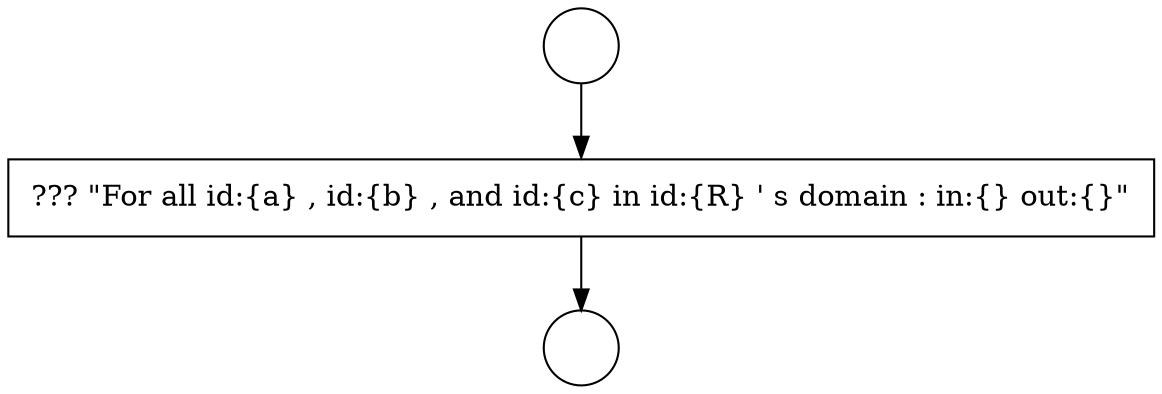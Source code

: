 digraph {
  node3 [shape=circle label=" " color="black" fillcolor="white" style=filled]
  node5 [shape=none, margin=0, label=<<font color="black">
    <table border="0" cellborder="1" cellspacing="0" cellpadding="10">
      <tr><td align="left">??? &quot;For all id:{a} , id:{b} , and id:{c} in id:{R} ' s domain : in:{} out:{}&quot;</td></tr>
    </table>
  </font>> color="black" fillcolor="white" style=filled]
  node4 [shape=circle label=" " color="black" fillcolor="white" style=filled]
  node3 -> node5 [ color="black"]
  node5 -> node4 [ color="black"]
}
